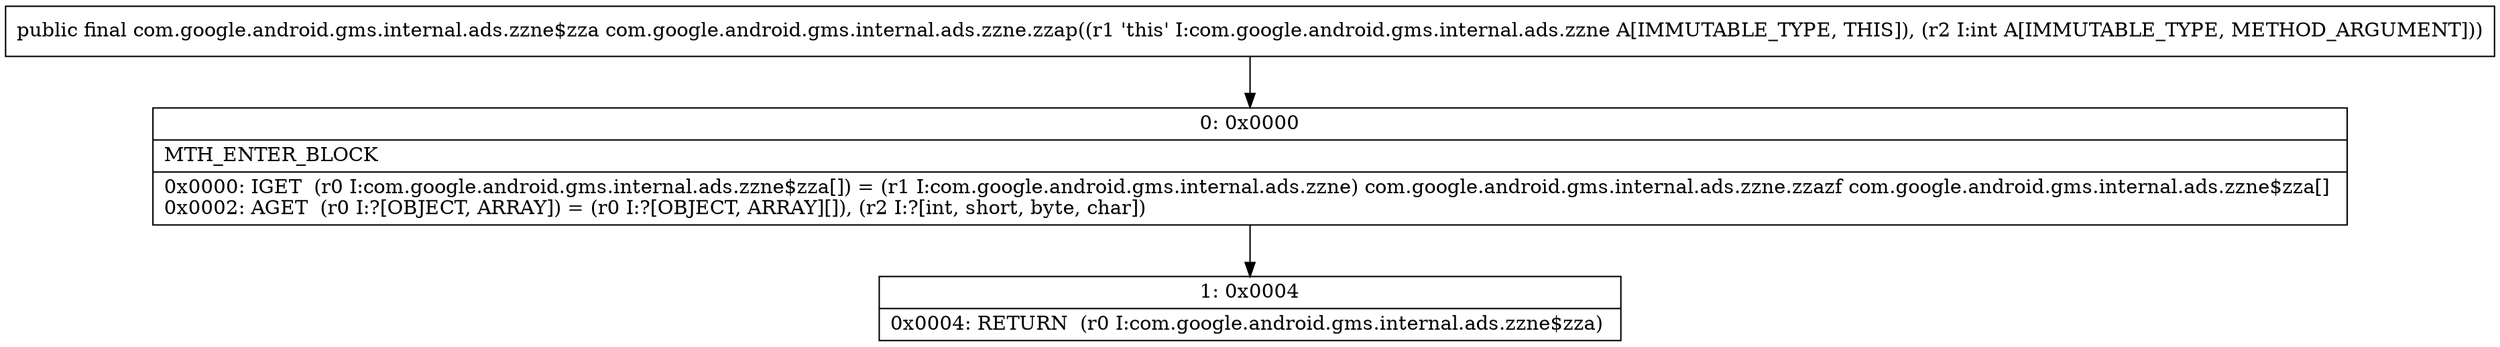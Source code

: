 digraph "CFG forcom.google.android.gms.internal.ads.zzne.zzap(I)Lcom\/google\/android\/gms\/internal\/ads\/zzne$zza;" {
Node_0 [shape=record,label="{0\:\ 0x0000|MTH_ENTER_BLOCK\l|0x0000: IGET  (r0 I:com.google.android.gms.internal.ads.zzne$zza[]) = (r1 I:com.google.android.gms.internal.ads.zzne) com.google.android.gms.internal.ads.zzne.zzazf com.google.android.gms.internal.ads.zzne$zza[] \l0x0002: AGET  (r0 I:?[OBJECT, ARRAY]) = (r0 I:?[OBJECT, ARRAY][]), (r2 I:?[int, short, byte, char]) \l}"];
Node_1 [shape=record,label="{1\:\ 0x0004|0x0004: RETURN  (r0 I:com.google.android.gms.internal.ads.zzne$zza) \l}"];
MethodNode[shape=record,label="{public final com.google.android.gms.internal.ads.zzne$zza com.google.android.gms.internal.ads.zzne.zzap((r1 'this' I:com.google.android.gms.internal.ads.zzne A[IMMUTABLE_TYPE, THIS]), (r2 I:int A[IMMUTABLE_TYPE, METHOD_ARGUMENT])) }"];
MethodNode -> Node_0;
Node_0 -> Node_1;
}

